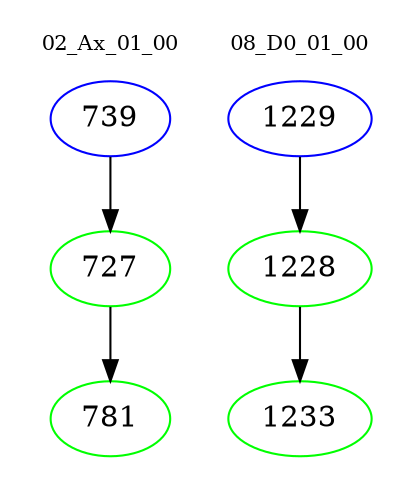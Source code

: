 digraph{
subgraph cluster_0 {
color = white
label = "02_Ax_01_00";
fontsize=10;
T0_739 [label="739", color="blue"]
T0_739 -> T0_727 [color="black"]
T0_727 [label="727", color="green"]
T0_727 -> T0_781 [color="black"]
T0_781 [label="781", color="green"]
}
subgraph cluster_1 {
color = white
label = "08_D0_01_00";
fontsize=10;
T1_1229 [label="1229", color="blue"]
T1_1229 -> T1_1228 [color="black"]
T1_1228 [label="1228", color="green"]
T1_1228 -> T1_1233 [color="black"]
T1_1233 [label="1233", color="green"]
}
}

